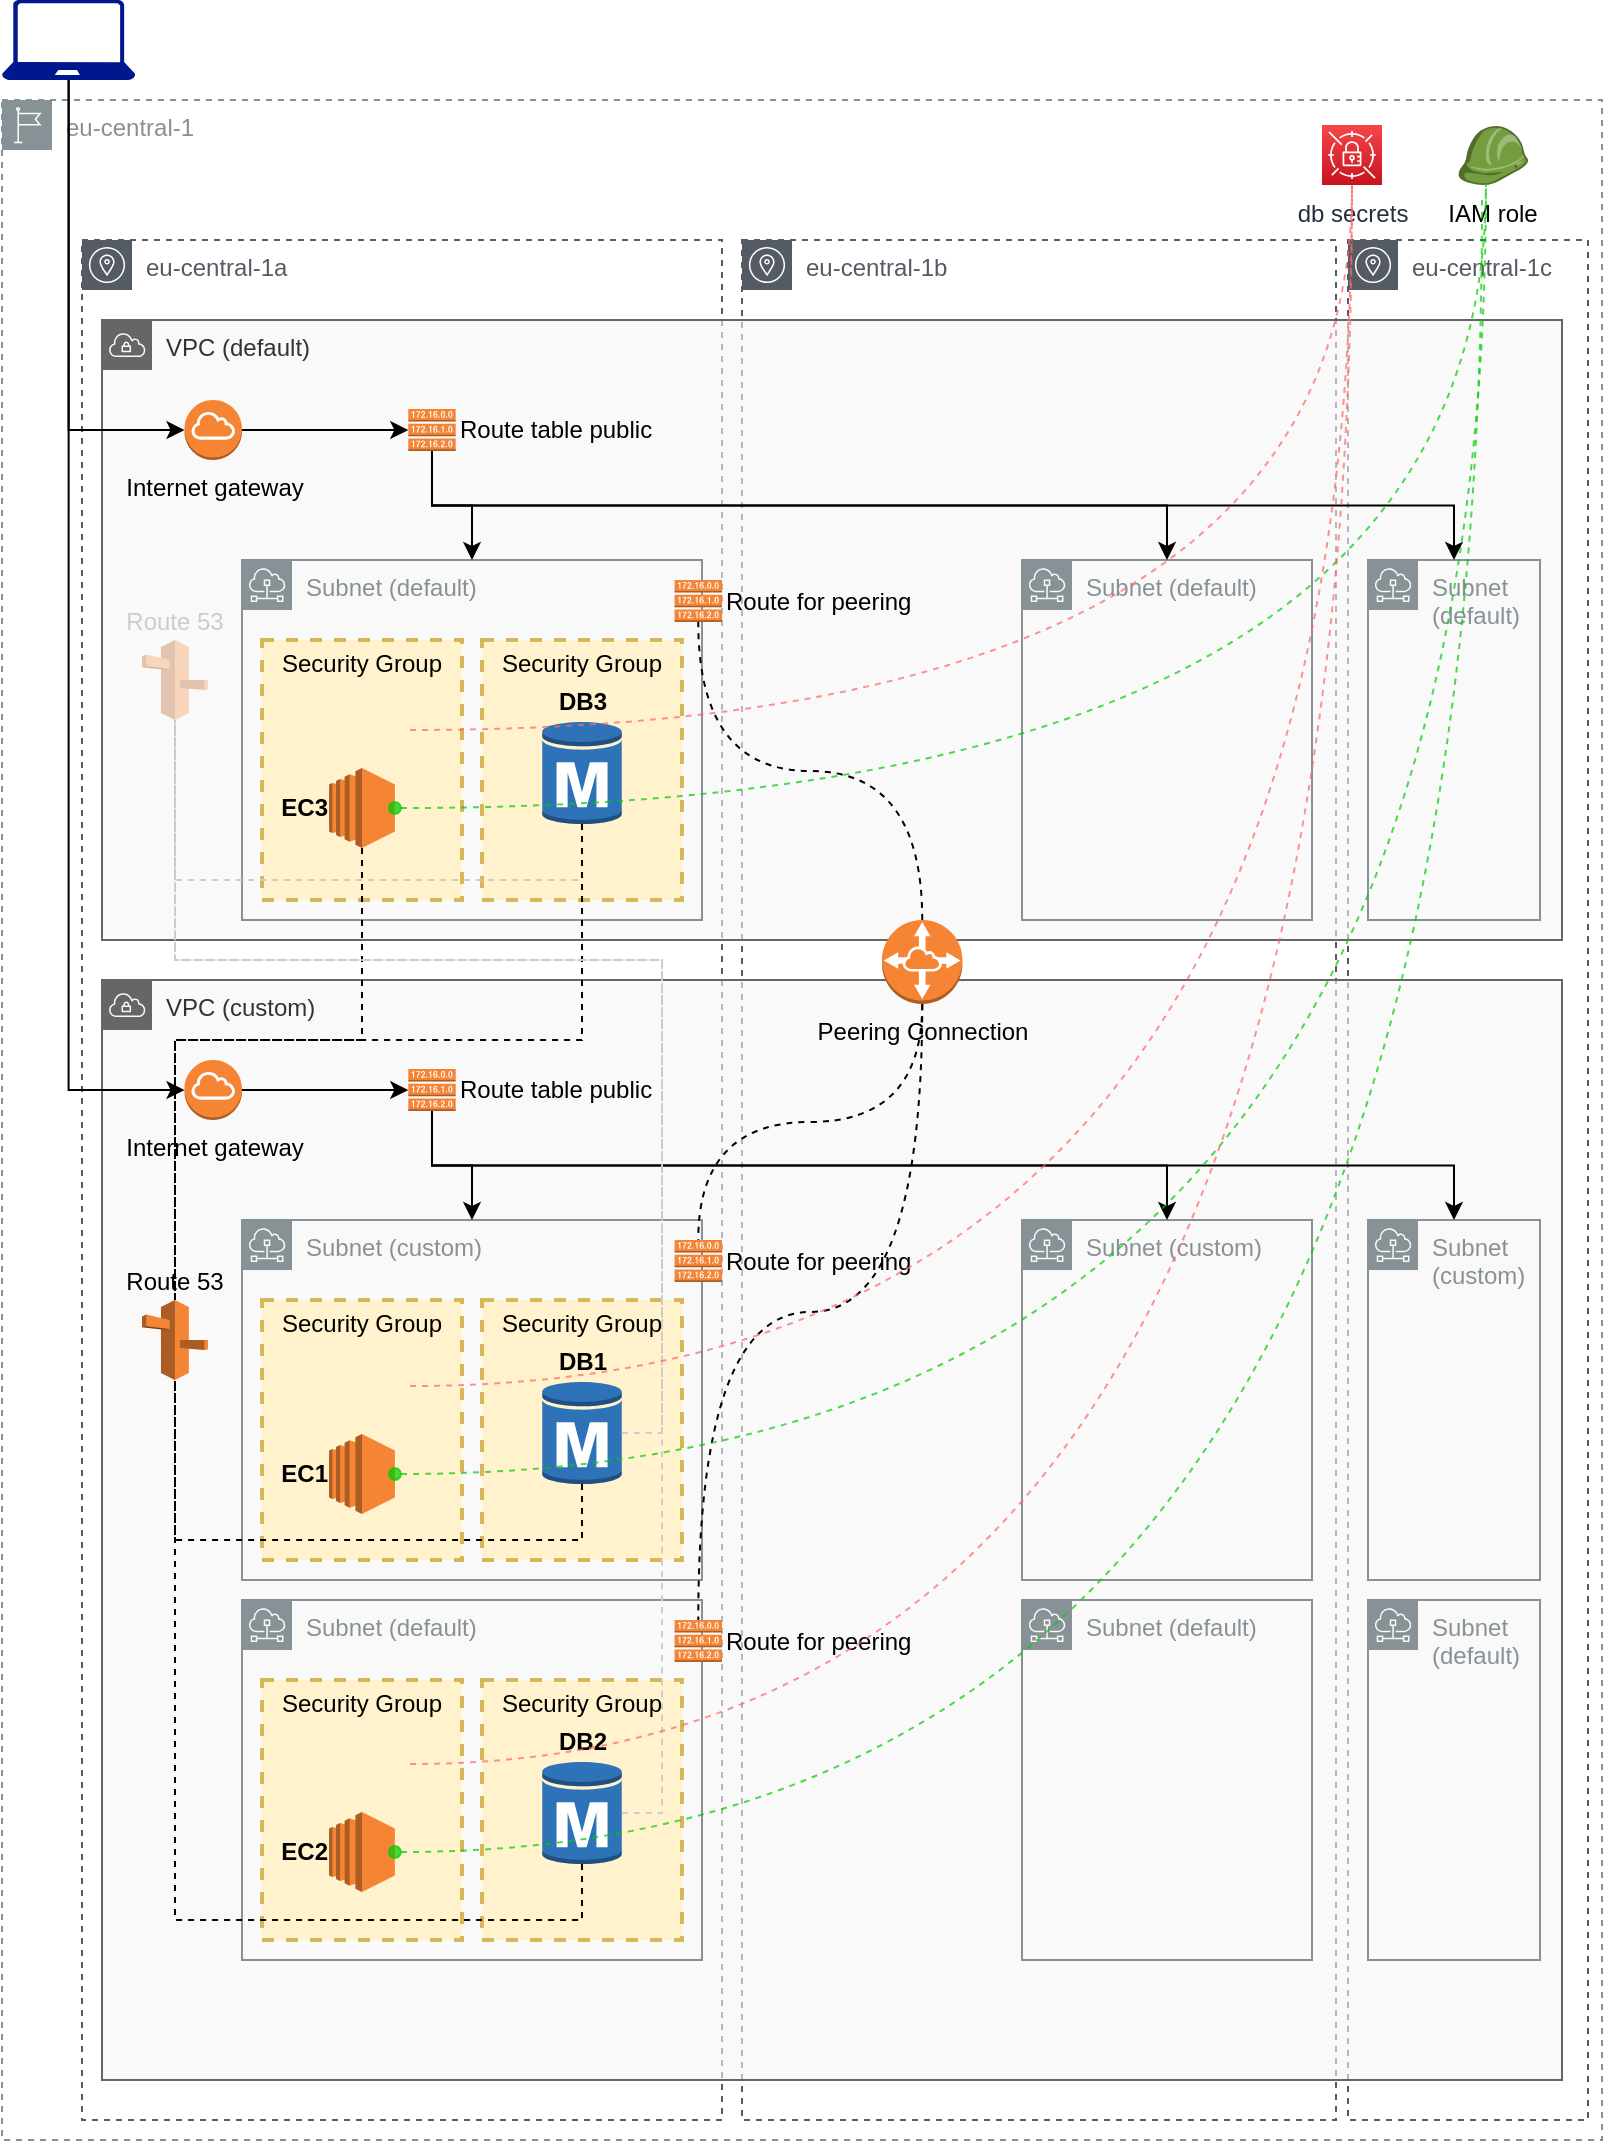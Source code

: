 <mxfile version="13.9.9" type="github">
  <diagram id="UUgaOf1F6qNWSPvY_eEi" name="Page-1">
    <mxGraphModel dx="946" dy="662" grid="1" gridSize="10" guides="1" tooltips="1" connect="1" arrows="1" fold="1" page="1" pageScale="1" pageWidth="827" pageHeight="1169" math="0" shadow="0">
      <root>
        <mxCell id="0" />
        <mxCell id="1" parent="0" />
        <mxCell id="LLyH-jrI4SZby10niK_6-6" value="eu-central-1" style="outlineConnect=0;gradientColor=none;html=1;whiteSpace=wrap;fontSize=12;fontStyle=0;shape=mxgraph.aws4.group;grIcon=mxgraph.aws4.group_region;strokeColor=#879196;fillColor=none;verticalAlign=top;align=left;spacingLeft=30;fontColor=#879196;dashed=1;" parent="1" vertex="1">
          <mxGeometry x="10" y="60" width="800" height="1020" as="geometry" />
        </mxCell>
        <mxCell id="LLyH-jrI4SZby10niK_6-10" value="eu-central-1a" style="outlineConnect=0;gradientColor=none;html=1;whiteSpace=wrap;fontSize=12;fontStyle=0;shape=mxgraph.aws4.group;grIcon=mxgraph.aws4.group_availability_zone;strokeColor=#545B64;fillColor=none;verticalAlign=top;align=left;spacingLeft=30;fontColor=#545B64;dashed=1;" parent="1" vertex="1">
          <mxGeometry x="50" y="130" width="320" height="940" as="geometry" />
        </mxCell>
        <mxCell id="LLyH-jrI4SZby10niK_6-7" value="eu-central-1c" style="outlineConnect=0;gradientColor=none;html=1;whiteSpace=wrap;fontSize=12;fontStyle=0;shape=mxgraph.aws4.group;grIcon=mxgraph.aws4.group_availability_zone;strokeColor=#545B64;fillColor=none;verticalAlign=top;align=left;spacingLeft=30;fontColor=#545B64;dashed=1;" parent="1" vertex="1">
          <mxGeometry x="683" y="130" width="120" height="940" as="geometry" />
        </mxCell>
        <mxCell id="LLyH-jrI4SZby10niK_6-9" value="eu-central-1b" style="outlineConnect=0;gradientColor=none;html=1;whiteSpace=wrap;fontSize=12;fontStyle=0;shape=mxgraph.aws4.group;grIcon=mxgraph.aws4.group_availability_zone;strokeColor=#545B64;fillColor=none;verticalAlign=top;align=left;spacingLeft=30;fontColor=#545B64;dashed=1;" parent="1" vertex="1">
          <mxGeometry x="380" y="130" width="297" height="940" as="geometry" />
        </mxCell>
        <mxCell id="LLyH-jrI4SZby10niK_6-5" value="VPC (default)" style="outlineConnect=0;html=1;whiteSpace=wrap;fontSize=12;fontStyle=0;shape=mxgraph.aws4.group;grIcon=mxgraph.aws4.group_vpc;strokeColor=#666666;fillColor=#f5f5f5;verticalAlign=top;align=left;spacingLeft=30;dashed=0;fillOpacity=60;fontColor=#333333;" parent="1" vertex="1">
          <mxGeometry x="60" y="170" width="730" height="310" as="geometry" />
        </mxCell>
        <mxCell id="LLyH-jrI4SZby10niK_6-4" value="Subnet (default)" style="outlineConnect=0;gradientColor=none;html=1;whiteSpace=wrap;fontSize=12;fontStyle=0;shape=mxgraph.aws4.group;grIcon=mxgraph.aws4.group_subnet;strokeColor=#879196;fillColor=none;verticalAlign=top;align=left;spacingLeft=30;fontColor=#879196;dashed=0;" parent="1" vertex="1">
          <mxGeometry x="130" y="290" width="230" height="180" as="geometry" />
        </mxCell>
        <mxCell id="LLyH-jrI4SZby10niK_6-3" value="Security Group" style="fontStyle=0;verticalAlign=top;align=center;spacingTop=-2;fillColor=#fff2cc;rounded=0;whiteSpace=wrap;html=1;strokeColor=#d6b656;strokeWidth=2;dashed=1;container=1;collapsible=0;expand=0;recursiveResize=0;" parent="1" vertex="1">
          <mxGeometry x="250" y="330" width="100" height="130" as="geometry" />
        </mxCell>
        <mxCell id="LLyH-jrI4SZby10niK_6-1" value="&lt;b&gt;DB3&lt;/b&gt;" style="outlineConnect=0;dashed=0;verticalLabelPosition=top;verticalAlign=bottom;align=center;html=1;shape=mxgraph.aws3.rds_db_instance;fillColor=#2E73B8;gradientColor=none;labelPosition=center;" parent="LLyH-jrI4SZby10niK_6-3" vertex="1">
          <mxGeometry x="30.13" y="40" width="39.75" height="53" as="geometry" />
        </mxCell>
        <mxCell id="LLyH-jrI4SZby10niK_6-27" style="edgeStyle=orthogonalEdgeStyle;rounded=0;orthogonalLoop=1;jettySize=auto;html=1;exitX=1;exitY=0.5;exitDx=0;exitDy=0;exitPerimeter=0;entryX=0;entryY=0.5;entryDx=0;entryDy=0;entryPerimeter=0;" parent="1" source="LLyH-jrI4SZby10niK_6-2" target="LLyH-jrI4SZby10niK_6-19" edge="1">
          <mxGeometry relative="1" as="geometry" />
        </mxCell>
        <mxCell id="LLyH-jrI4SZby10niK_6-2" value="Internet gateway" style="outlineConnect=0;dashed=0;verticalLabelPosition=bottom;verticalAlign=top;align=center;html=1;shape=mxgraph.aws3.internet_gateway;fillColor=#F58534;gradientColor=none;labelPosition=center;" parent="1" vertex="1">
          <mxGeometry x="101.25" y="210" width="28.75" height="30" as="geometry" />
        </mxCell>
        <mxCell id="LLyH-jrI4SZby10niK_6-28" style="edgeStyle=orthogonalEdgeStyle;rounded=0;orthogonalLoop=1;jettySize=auto;html=1;exitX=0.5;exitY=1;exitDx=0;exitDy=0;exitPerimeter=0;entryX=0;entryY=0.5;entryDx=0;entryDy=0;entryPerimeter=0;" parent="1" source="LLyH-jrI4SZby10niK_6-12" target="LLyH-jrI4SZby10niK_6-2" edge="1">
          <mxGeometry relative="1" as="geometry" />
        </mxCell>
        <mxCell id="LLyH-jrI4SZby10niK_6-12" value="" style="aspect=fixed;pointerEvents=1;shadow=0;dashed=0;html=1;strokeColor=none;labelPosition=center;verticalLabelPosition=bottom;verticalAlign=top;align=center;fillColor=#00188D;shape=mxgraph.azure.laptop" parent="1" vertex="1">
          <mxGeometry x="10" y="10" width="66.66" height="40" as="geometry" />
        </mxCell>
        <mxCell id="LLyH-jrI4SZby10niK_6-15" value="Subnet (default)" style="outlineConnect=0;gradientColor=none;html=1;whiteSpace=wrap;fontSize=12;fontStyle=0;shape=mxgraph.aws4.group;grIcon=mxgraph.aws4.group_subnet;strokeColor=#879196;fillColor=none;verticalAlign=top;align=left;spacingLeft=30;fontColor=#879196;dashed=0;" parent="1" vertex="1">
          <mxGeometry x="693" y="290" width="86" height="180" as="geometry" />
        </mxCell>
        <mxCell id="LLyH-jrI4SZby10niK_6-16" value="Subnet (default)" style="outlineConnect=0;gradientColor=none;html=1;whiteSpace=wrap;fontSize=12;fontStyle=0;shape=mxgraph.aws4.group;grIcon=mxgraph.aws4.group_subnet;strokeColor=#879196;fillColor=none;verticalAlign=top;align=left;spacingLeft=30;fontColor=#879196;dashed=0;" parent="1" vertex="1">
          <mxGeometry x="520" y="290" width="145" height="180" as="geometry" />
        </mxCell>
        <mxCell id="LLyH-jrI4SZby10niK_6-23" style="edgeStyle=orthogonalEdgeStyle;rounded=0;orthogonalLoop=1;jettySize=auto;html=1;exitX=0.5;exitY=1;exitDx=0;exitDy=0;exitPerimeter=0;" parent="1" source="LLyH-jrI4SZby10niK_6-19" target="LLyH-jrI4SZby10niK_6-16" edge="1">
          <mxGeometry relative="1" as="geometry" />
        </mxCell>
        <mxCell id="LLyH-jrI4SZby10niK_6-24" style="edgeStyle=orthogonalEdgeStyle;rounded=0;orthogonalLoop=1;jettySize=auto;html=1;exitX=0.5;exitY=1;exitDx=0;exitDy=0;exitPerimeter=0;" parent="1" source="LLyH-jrI4SZby10niK_6-19" target="LLyH-jrI4SZby10niK_6-4" edge="1">
          <mxGeometry relative="1" as="geometry" />
        </mxCell>
        <mxCell id="LLyH-jrI4SZby10niK_6-25" style="edgeStyle=orthogonalEdgeStyle;rounded=0;orthogonalLoop=1;jettySize=auto;html=1;exitX=0.5;exitY=1;exitDx=0;exitDy=0;exitPerimeter=0;" parent="1" source="LLyH-jrI4SZby10niK_6-19" target="LLyH-jrI4SZby10niK_6-15" edge="1">
          <mxGeometry relative="1" as="geometry" />
        </mxCell>
        <mxCell id="LLyH-jrI4SZby10niK_6-19" value="Route table public" style="outlineConnect=0;dashed=0;verticalLabelPosition=middle;verticalAlign=middle;align=left;html=1;shape=mxgraph.aws3.route_table;fillColor=#F58536;gradientColor=none;labelPosition=right;" parent="1" vertex="1">
          <mxGeometry x="213.14" y="214.5" width="23.71" height="21" as="geometry" />
        </mxCell>
        <mxCell id="Gg3K2ls2yGk3OWGE8Ab6-1" value="Security Group" style="fontStyle=0;verticalAlign=top;align=center;spacingTop=-2;fillColor=#fff2cc;rounded=0;whiteSpace=wrap;html=1;strokeColor=#d6b656;strokeWidth=2;dashed=1;container=1;collapsible=0;expand=0;recursiveResize=0;" parent="1" vertex="1">
          <mxGeometry x="140" y="330" width="100" height="130" as="geometry" />
        </mxCell>
        <mxCell id="Gg3K2ls2yGk3OWGE8Ab6-4" value="&lt;b&gt;EC3&lt;/b&gt;" style="outlineConnect=0;dashed=0;verticalLabelPosition=middle;verticalAlign=middle;align=right;html=1;shape=mxgraph.aws3.ec2;fillColor=#F58534;gradientColor=none;labelPosition=left;" parent="Gg3K2ls2yGk3OWGE8Ab6-1" vertex="1">
          <mxGeometry x="33.55" y="64" width="32.9" height="40" as="geometry" />
        </mxCell>
        <mxCell id="paXODEU10Lux1fWIncTx-1" value="" style="shape=image;html=1;verticalAlign=top;verticalLabelPosition=bottom;labelBackgroundColor=#ffffff;imageAspect=0;aspect=fixed;image=https://cdn2.iconfinder.com/data/icons/nodejs-1/128/nodejs-128.png" parent="Gg3K2ls2yGk3OWGE8Ab6-1" vertex="1">
          <mxGeometry x="26" y="21" width="48" height="48" as="geometry" />
        </mxCell>
        <mxCell id="Gg3K2ls2yGk3OWGE8Ab6-3" value="Route 53" style="outlineConnect=0;dashed=0;verticalLabelPosition=top;verticalAlign=bottom;align=center;html=1;shape=mxgraph.aws3.route_53;gradientColor=none;labelPosition=center;fillColor=#F58536;fillOpacity=30;fontColor=#CCCCCC;" parent="1" vertex="1">
          <mxGeometry x="80.0" y="330" width="32.98" height="40" as="geometry" />
        </mxCell>
        <mxCell id="WJ81USQerfGTGFu2v-6j-1" value="IAM role" style="outlineConnect=0;dashed=0;verticalLabelPosition=bottom;verticalAlign=top;align=center;html=1;shape=mxgraph.aws3.role;fillColor=#759C3E;gradientColor=none;" parent="1" vertex="1">
          <mxGeometry x="737.93" y="73" width="35.07" height="29.5" as="geometry" />
        </mxCell>
        <mxCell id="WJ81USQerfGTGFu2v-6j-2" style="edgeStyle=orthogonalEdgeStyle;rounded=0;orthogonalLoop=1;jettySize=auto;html=1;exitX=1;exitY=0.5;exitDx=0;exitDy=0;exitPerimeter=0;entryX=0.4;entryY=1;entryDx=0;entryDy=0;entryPerimeter=0;endArrow=none;endFill=0;curved=1;dashed=1;strokeColor=#00CC00;startArrow=oval;startFill=1;fillOpacity=70;strokeOpacity=70;" parent="1" source="Gg3K2ls2yGk3OWGE8Ab6-4" target="WJ81USQerfGTGFu2v-6j-1" edge="1">
          <mxGeometry relative="1" as="geometry">
            <mxPoint x="161.45" y="430" as="sourcePoint" />
            <mxPoint x="442.49" y="240" as="targetPoint" />
          </mxGeometry>
        </mxCell>
        <mxCell id="WJ81USQerfGTGFu2v-6j-3" value="db secrets" style="outlineConnect=0;fontColor=#232F3E;gradientColor=#F54749;gradientDirection=north;fillColor=#C7131F;strokeColor=#ffffff;dashed=0;verticalLabelPosition=bottom;verticalAlign=top;align=center;html=1;fontSize=12;fontStyle=0;aspect=fixed;shape=mxgraph.aws4.resourceIcon;resIcon=mxgraph.aws4.secrets_manager;" parent="1" vertex="1">
          <mxGeometry x="670" y="72.5" width="30" height="30" as="geometry" />
        </mxCell>
        <mxCell id="WJ81USQerfGTGFu2v-6j-4" style="edgeStyle=orthogonalEdgeStyle;rounded=0;orthogonalLoop=1;jettySize=auto;html=1;endArrow=none;endFill=0;curved=1;dashed=1;strokeColor=#FF6666;fillOpacity=70;strokeOpacity=70;" parent="1" source="paXODEU10Lux1fWIncTx-1" target="WJ81USQerfGTGFu2v-6j-3" edge="1">
          <mxGeometry relative="1" as="geometry">
            <mxPoint x="161.45" y="430" as="sourcePoint" />
            <mxPoint x="442.49" y="240" as="targetPoint" />
          </mxGeometry>
        </mxCell>
        <mxCell id="yWaF0EVfS8lJIimLc3lU-22" style="edgeStyle=orthogonalEdgeStyle;rounded=0;orthogonalLoop=1;jettySize=auto;html=1;entryX=0.5;entryY=1;entryDx=0;entryDy=0;entryPerimeter=0;endArrow=none;endFill=0;dashed=1;exitX=0.5;exitY=0.98;exitDx=0;exitDy=0;exitPerimeter=0;strokeColor=#CCCCCC;" edge="1" parent="1" source="LLyH-jrI4SZby10niK_6-1" target="Gg3K2ls2yGk3OWGE8Ab6-3">
          <mxGeometry relative="1" as="geometry">
            <mxPoint x="218.55" y="430" as="sourcePoint" />
            <mxPoint x="106.49" y="380" as="targetPoint" />
            <Array as="points">
              <mxPoint x="300" y="450" />
              <mxPoint x="97" y="450" />
            </Array>
          </mxGeometry>
        </mxCell>
        <mxCell id="yWaF0EVfS8lJIimLc3lU-23" value="VPC (custom)" style="outlineConnect=0;html=1;whiteSpace=wrap;fontSize=12;fontStyle=0;shape=mxgraph.aws4.group;grIcon=mxgraph.aws4.group_vpc;strokeColor=#666666;fillColor=#f5f5f5;verticalAlign=top;align=left;spacingLeft=30;dashed=0;fillOpacity=60;fontColor=#333333;" vertex="1" parent="1">
          <mxGeometry x="60" y="500" width="730" height="550" as="geometry" />
        </mxCell>
        <mxCell id="yWaF0EVfS8lJIimLc3lU-24" value="Subnet (custom)" style="outlineConnect=0;gradientColor=none;html=1;whiteSpace=wrap;fontSize=12;fontStyle=0;shape=mxgraph.aws4.group;grIcon=mxgraph.aws4.group_subnet;strokeColor=#879196;fillColor=none;verticalAlign=top;align=left;spacingLeft=30;fontColor=#879196;dashed=0;" vertex="1" parent="1">
          <mxGeometry x="130" y="620" width="230" height="180" as="geometry" />
        </mxCell>
        <mxCell id="yWaF0EVfS8lJIimLc3lU-25" value="Security Group" style="fontStyle=0;verticalAlign=top;align=center;spacingTop=-2;fillColor=#fff2cc;rounded=0;whiteSpace=wrap;html=1;strokeColor=#d6b656;strokeWidth=2;dashed=1;container=1;collapsible=0;expand=0;recursiveResize=0;" vertex="1" parent="1">
          <mxGeometry x="250" y="660" width="100" height="130" as="geometry" />
        </mxCell>
        <mxCell id="yWaF0EVfS8lJIimLc3lU-26" value="&lt;b&gt;DB1&lt;/b&gt;" style="outlineConnect=0;dashed=0;verticalLabelPosition=top;verticalAlign=bottom;align=center;html=1;shape=mxgraph.aws3.rds_db_instance;fillColor=#2E73B8;gradientColor=none;labelPosition=center;" vertex="1" parent="yWaF0EVfS8lJIimLc3lU-25">
          <mxGeometry x="30.13" y="40" width="39.75" height="53" as="geometry" />
        </mxCell>
        <mxCell id="yWaF0EVfS8lJIimLc3lU-27" style="edgeStyle=orthogonalEdgeStyle;rounded=0;orthogonalLoop=1;jettySize=auto;html=1;exitX=1;exitY=0.5;exitDx=0;exitDy=0;exitPerimeter=0;entryX=0;entryY=0.5;entryDx=0;entryDy=0;entryPerimeter=0;" edge="1" parent="1" source="yWaF0EVfS8lJIimLc3lU-28" target="yWaF0EVfS8lJIimLc3lU-34">
          <mxGeometry relative="1" as="geometry" />
        </mxCell>
        <mxCell id="yWaF0EVfS8lJIimLc3lU-28" value="Internet gateway" style="outlineConnect=0;dashed=0;verticalLabelPosition=bottom;verticalAlign=top;align=center;html=1;shape=mxgraph.aws3.internet_gateway;fillColor=#F58534;gradientColor=none;labelPosition=center;" vertex="1" parent="1">
          <mxGeometry x="101.25" y="540" width="28.75" height="30" as="geometry" />
        </mxCell>
        <mxCell id="yWaF0EVfS8lJIimLc3lU-29" value="Subnet (custom)" style="outlineConnect=0;gradientColor=none;html=1;whiteSpace=wrap;fontSize=12;fontStyle=0;shape=mxgraph.aws4.group;grIcon=mxgraph.aws4.group_subnet;strokeColor=#879196;fillColor=none;verticalAlign=top;align=left;spacingLeft=30;fontColor=#879196;dashed=0;" vertex="1" parent="1">
          <mxGeometry x="693" y="620" width="86" height="180" as="geometry" />
        </mxCell>
        <mxCell id="yWaF0EVfS8lJIimLc3lU-30" value="Subnet (custom)" style="outlineConnect=0;gradientColor=none;html=1;whiteSpace=wrap;fontSize=12;fontStyle=0;shape=mxgraph.aws4.group;grIcon=mxgraph.aws4.group_subnet;strokeColor=#879196;fillColor=none;verticalAlign=top;align=left;spacingLeft=30;fontColor=#879196;dashed=0;" vertex="1" parent="1">
          <mxGeometry x="520" y="620" width="145" height="180" as="geometry" />
        </mxCell>
        <mxCell id="yWaF0EVfS8lJIimLc3lU-31" style="edgeStyle=orthogonalEdgeStyle;rounded=0;orthogonalLoop=1;jettySize=auto;html=1;exitX=0.5;exitY=1;exitDx=0;exitDy=0;exitPerimeter=0;" edge="1" parent="1" source="yWaF0EVfS8lJIimLc3lU-34" target="yWaF0EVfS8lJIimLc3lU-30">
          <mxGeometry relative="1" as="geometry" />
        </mxCell>
        <mxCell id="yWaF0EVfS8lJIimLc3lU-32" style="edgeStyle=orthogonalEdgeStyle;rounded=0;orthogonalLoop=1;jettySize=auto;html=1;exitX=0.5;exitY=1;exitDx=0;exitDy=0;exitPerimeter=0;" edge="1" parent="1" source="yWaF0EVfS8lJIimLc3lU-34" target="yWaF0EVfS8lJIimLc3lU-24">
          <mxGeometry relative="1" as="geometry" />
        </mxCell>
        <mxCell id="yWaF0EVfS8lJIimLc3lU-33" style="edgeStyle=orthogonalEdgeStyle;rounded=0;orthogonalLoop=1;jettySize=auto;html=1;exitX=0.5;exitY=1;exitDx=0;exitDy=0;exitPerimeter=0;" edge="1" parent="1" source="yWaF0EVfS8lJIimLc3lU-34" target="yWaF0EVfS8lJIimLc3lU-29">
          <mxGeometry relative="1" as="geometry" />
        </mxCell>
        <mxCell id="yWaF0EVfS8lJIimLc3lU-34" value="Route table public" style="outlineConnect=0;dashed=0;verticalLabelPosition=middle;verticalAlign=middle;align=left;html=1;shape=mxgraph.aws3.route_table;fillColor=#F58536;gradientColor=none;labelPosition=right;" vertex="1" parent="1">
          <mxGeometry x="213.14" y="544.5" width="23.71" height="21" as="geometry" />
        </mxCell>
        <mxCell id="yWaF0EVfS8lJIimLc3lU-35" value="Security Group" style="fontStyle=0;verticalAlign=top;align=center;spacingTop=-2;fillColor=#fff2cc;rounded=0;whiteSpace=wrap;html=1;strokeColor=#d6b656;strokeWidth=2;dashed=1;container=1;collapsible=0;expand=0;recursiveResize=0;" vertex="1" parent="1">
          <mxGeometry x="140" y="660" width="100" height="130" as="geometry" />
        </mxCell>
        <mxCell id="yWaF0EVfS8lJIimLc3lU-36" value="&lt;b&gt;EC1&lt;/b&gt;" style="outlineConnect=0;dashed=0;verticalLabelPosition=middle;verticalAlign=middle;align=right;html=1;shape=mxgraph.aws3.ec2;fillColor=#F58534;gradientColor=none;labelPosition=left;" vertex="1" parent="yWaF0EVfS8lJIimLc3lU-35">
          <mxGeometry x="33.55" y="67" width="32.9" height="40" as="geometry" />
        </mxCell>
        <mxCell id="yWaF0EVfS8lJIimLc3lU-37" value="" style="shape=image;html=1;verticalAlign=top;verticalLabelPosition=bottom;labelBackgroundColor=#ffffff;imageAspect=0;aspect=fixed;image=https://cdn2.iconfinder.com/data/icons/nodejs-1/128/nodejs-128.png" vertex="1" parent="yWaF0EVfS8lJIimLc3lU-35">
          <mxGeometry x="26" y="19" width="48" height="48" as="geometry" />
        </mxCell>
        <mxCell id="yWaF0EVfS8lJIimLc3lU-38" value="Route 53" style="outlineConnect=0;dashed=0;verticalLabelPosition=top;verticalAlign=bottom;align=center;html=1;shape=mxgraph.aws3.route_53;fillColor=#F58536;gradientColor=none;labelPosition=center;" vertex="1" parent="1">
          <mxGeometry x="80.0" y="660" width="32.98" height="40" as="geometry" />
        </mxCell>
        <mxCell id="yWaF0EVfS8lJIimLc3lU-40" style="edgeStyle=orthogonalEdgeStyle;rounded=0;orthogonalLoop=1;jettySize=auto;html=1;entryX=0.5;entryY=1;entryDx=0;entryDy=0;entryPerimeter=0;endArrow=none;endFill=0;dashed=1;exitX=0.5;exitY=0.98;exitDx=0;exitDy=0;exitPerimeter=0;" edge="1" parent="1" source="yWaF0EVfS8lJIimLc3lU-26" target="yWaF0EVfS8lJIimLc3lU-38">
          <mxGeometry relative="1" as="geometry">
            <mxPoint x="218.55" y="760" as="sourcePoint" />
            <mxPoint x="106.49" y="710" as="targetPoint" />
            <Array as="points">
              <mxPoint x="300" y="780" />
              <mxPoint x="97" y="780" />
            </Array>
          </mxGeometry>
        </mxCell>
        <mxCell id="yWaF0EVfS8lJIimLc3lU-46" value="Subnet (default)" style="outlineConnect=0;gradientColor=none;html=1;whiteSpace=wrap;fontSize=12;fontStyle=0;shape=mxgraph.aws4.group;grIcon=mxgraph.aws4.group_subnet;strokeColor=#879196;fillColor=none;verticalAlign=top;align=left;spacingLeft=30;fontColor=#879196;dashed=0;" vertex="1" parent="1">
          <mxGeometry x="130" y="810" width="230" height="180" as="geometry" />
        </mxCell>
        <mxCell id="yWaF0EVfS8lJIimLc3lU-47" value="Security Group" style="fontStyle=0;verticalAlign=top;align=center;spacingTop=-2;fillColor=#fff2cc;rounded=0;whiteSpace=wrap;html=1;strokeColor=#d6b656;strokeWidth=2;dashed=1;container=1;collapsible=0;expand=0;recursiveResize=0;" vertex="1" parent="1">
          <mxGeometry x="250" y="850" width="100" height="130" as="geometry" />
        </mxCell>
        <mxCell id="yWaF0EVfS8lJIimLc3lU-48" value="&lt;b&gt;DB2&lt;/b&gt;" style="outlineConnect=0;dashed=0;verticalLabelPosition=top;verticalAlign=bottom;align=center;html=1;shape=mxgraph.aws3.rds_db_instance;fillColor=#2E73B8;gradientColor=none;labelPosition=center;" vertex="1" parent="yWaF0EVfS8lJIimLc3lU-47">
          <mxGeometry x="30.13" y="40" width="39.75" height="53" as="geometry" />
        </mxCell>
        <mxCell id="yWaF0EVfS8lJIimLc3lU-49" value="Subnet (default)" style="outlineConnect=0;gradientColor=none;html=1;whiteSpace=wrap;fontSize=12;fontStyle=0;shape=mxgraph.aws4.group;grIcon=mxgraph.aws4.group_subnet;strokeColor=#879196;fillColor=none;verticalAlign=top;align=left;spacingLeft=30;fontColor=#879196;dashed=0;" vertex="1" parent="1">
          <mxGeometry x="693" y="810" width="86" height="180" as="geometry" />
        </mxCell>
        <mxCell id="yWaF0EVfS8lJIimLc3lU-50" value="Subnet (default)" style="outlineConnect=0;gradientColor=none;html=1;whiteSpace=wrap;fontSize=12;fontStyle=0;shape=mxgraph.aws4.group;grIcon=mxgraph.aws4.group_subnet;strokeColor=#879196;fillColor=none;verticalAlign=top;align=left;spacingLeft=30;fontColor=#879196;dashed=0;" vertex="1" parent="1">
          <mxGeometry x="520" y="810" width="145" height="180" as="geometry" />
        </mxCell>
        <mxCell id="yWaF0EVfS8lJIimLc3lU-51" value="Security Group" style="fontStyle=0;verticalAlign=top;align=center;spacingTop=-2;fillColor=#fff2cc;rounded=0;whiteSpace=wrap;html=1;strokeColor=#d6b656;strokeWidth=2;dashed=1;container=1;collapsible=0;expand=0;recursiveResize=0;" vertex="1" parent="1">
          <mxGeometry x="140" y="850" width="100" height="130" as="geometry" />
        </mxCell>
        <mxCell id="yWaF0EVfS8lJIimLc3lU-52" value="&lt;b&gt;EC2&lt;/b&gt;" style="outlineConnect=0;dashed=0;verticalLabelPosition=middle;verticalAlign=middle;align=right;html=1;shape=mxgraph.aws3.ec2;fillColor=#F58534;gradientColor=none;labelPosition=left;" vertex="1" parent="yWaF0EVfS8lJIimLc3lU-51">
          <mxGeometry x="33.55" y="66" width="32.9" height="40" as="geometry" />
        </mxCell>
        <mxCell id="yWaF0EVfS8lJIimLc3lU-53" value="" style="shape=image;html=1;verticalAlign=top;verticalLabelPosition=bottom;labelBackgroundColor=#ffffff;imageAspect=0;aspect=fixed;image=https://cdn2.iconfinder.com/data/icons/nodejs-1/128/nodejs-128.png" vertex="1" parent="yWaF0EVfS8lJIimLc3lU-51">
          <mxGeometry x="26" y="18" width="48" height="48" as="geometry" />
        </mxCell>
        <mxCell id="yWaF0EVfS8lJIimLc3lU-55" style="edgeStyle=orthogonalEdgeStyle;rounded=0;orthogonalLoop=1;jettySize=auto;html=1;exitX=0.5;exitY=0.98;exitDx=0;exitDy=0;exitPerimeter=0;entryX=0.5;entryY=1;entryDx=0;entryDy=0;entryPerimeter=0;endArrow=none;endFill=0;dashed=1;" edge="1" parent="1" source="yWaF0EVfS8lJIimLc3lU-48" target="yWaF0EVfS8lJIimLc3lU-38">
          <mxGeometry relative="1" as="geometry">
            <mxPoint x="183.55" y="949" as="sourcePoint" />
            <mxPoint x="106.49" y="710" as="targetPoint" />
            <Array as="points">
              <mxPoint x="300" y="970" />
              <mxPoint x="97" y="970" />
            </Array>
          </mxGeometry>
        </mxCell>
        <mxCell id="yWaF0EVfS8lJIimLc3lU-56" style="edgeStyle=orthogonalEdgeStyle;rounded=0;orthogonalLoop=1;jettySize=auto;html=1;exitX=0.5;exitY=1;exitDx=0;exitDy=0;exitPerimeter=0;entryX=0.5;entryY=0;entryDx=0;entryDy=0;entryPerimeter=0;endArrow=none;endFill=0;dashed=1;" edge="1" parent="1" source="Gg3K2ls2yGk3OWGE8Ab6-4" target="yWaF0EVfS8lJIimLc3lU-38">
          <mxGeometry relative="1" as="geometry">
            <mxPoint x="183.55" y="759" as="sourcePoint" />
            <mxPoint x="106.49" y="710" as="targetPoint" />
            <Array as="points">
              <mxPoint x="190" y="530" />
              <mxPoint x="97" y="530" />
            </Array>
          </mxGeometry>
        </mxCell>
        <mxCell id="yWaF0EVfS8lJIimLc3lU-57" style="edgeStyle=orthogonalEdgeStyle;rounded=0;orthogonalLoop=1;jettySize=auto;html=1;exitX=0.5;exitY=0.98;exitDx=0;exitDy=0;exitPerimeter=0;endArrow=none;endFill=0;dashed=1;entryX=0.5;entryY=0;entryDx=0;entryDy=0;entryPerimeter=0;" edge="1" parent="1" source="LLyH-jrI4SZby10niK_6-1" target="yWaF0EVfS8lJIimLc3lU-38">
          <mxGeometry relative="1" as="geometry">
            <mxPoint x="200" y="449" as="sourcePoint" />
            <mxPoint x="100" y="660" as="targetPoint" />
            <Array as="points">
              <mxPoint x="300" y="530" />
              <mxPoint x="97" y="530" />
            </Array>
          </mxGeometry>
        </mxCell>
        <mxCell id="yWaF0EVfS8lJIimLc3lU-58" style="edgeStyle=orthogonalEdgeStyle;rounded=0;orthogonalLoop=1;jettySize=auto;html=1;exitX=0.5;exitY=1;exitDx=0;exitDy=0;exitPerimeter=0;entryX=0;entryY=0.5;entryDx=0;entryDy=0;entryPerimeter=0;" edge="1" parent="1" source="LLyH-jrI4SZby10niK_6-12" target="yWaF0EVfS8lJIimLc3lU-28">
          <mxGeometry relative="1" as="geometry">
            <mxPoint x="53.33" y="60" as="sourcePoint" />
            <mxPoint x="111.25" y="235" as="targetPoint" />
          </mxGeometry>
        </mxCell>
        <mxCell id="yWaF0EVfS8lJIimLc3lU-60" style="edgeStyle=orthogonalEdgeStyle;rounded=0;orthogonalLoop=1;jettySize=auto;html=1;entryX=0.5;entryY=1;entryDx=0;entryDy=0;entryPerimeter=0;endArrow=none;endFill=0;dashed=1;exitX=1;exitY=0.5;exitDx=0;exitDy=0;exitPerimeter=0;strokeColor=#CCCCCC;" edge="1" parent="1" source="yWaF0EVfS8lJIimLc3lU-26" target="Gg3K2ls2yGk3OWGE8Ab6-3">
          <mxGeometry relative="1" as="geometry">
            <mxPoint x="310.005" y="431.94" as="sourcePoint" />
            <mxPoint x="106.49" y="380" as="targetPoint" />
            <Array as="points">
              <mxPoint x="340" y="727" />
              <mxPoint x="340" y="490" />
              <mxPoint x="97" y="490" />
            </Array>
          </mxGeometry>
        </mxCell>
        <mxCell id="yWaF0EVfS8lJIimLc3lU-61" style="edgeStyle=orthogonalEdgeStyle;rounded=0;orthogonalLoop=1;jettySize=auto;html=1;entryX=0.5;entryY=1;entryDx=0;entryDy=0;entryPerimeter=0;endArrow=none;endFill=0;dashed=1;exitX=1;exitY=0.5;exitDx=0;exitDy=0;exitPerimeter=0;strokeColor=#CCCCCC;" edge="1" parent="1" source="yWaF0EVfS8lJIimLc3lU-48" target="Gg3K2ls2yGk3OWGE8Ab6-3">
          <mxGeometry relative="1" as="geometry">
            <mxPoint x="329.88" y="736.5" as="sourcePoint" />
            <mxPoint x="106.49" y="380" as="targetPoint" />
            <Array as="points">
              <mxPoint x="340" y="917" />
              <mxPoint x="340" y="490" />
              <mxPoint x="97" y="490" />
            </Array>
          </mxGeometry>
        </mxCell>
        <mxCell id="yWaF0EVfS8lJIimLc3lU-62" value="&lt;font color=&quot;#000000&quot;&gt;Peering Connection&lt;/font&gt;" style="outlineConnect=0;dashed=0;verticalLabelPosition=bottom;verticalAlign=top;align=center;html=1;shape=mxgraph.aws3.vpc_peering;fillColor=#F58534;gradientColor=none;fontColor=#CCCCCC;" vertex="1" parent="1">
          <mxGeometry x="450" y="470" width="40.25" height="42" as="geometry" />
        </mxCell>
        <mxCell id="yWaF0EVfS8lJIimLc3lU-63" value="Route for peering" style="outlineConnect=0;dashed=0;verticalLabelPosition=middle;verticalAlign=middle;align=left;html=1;shape=mxgraph.aws3.route_table;fillColor=#F58536;gradientColor=none;labelPosition=right;" vertex="1" parent="1">
          <mxGeometry x="346.29" y="300" width="23.71" height="21" as="geometry" />
        </mxCell>
        <mxCell id="yWaF0EVfS8lJIimLc3lU-64" value="Route for peering" style="outlineConnect=0;dashed=0;verticalLabelPosition=middle;verticalAlign=middle;align=left;html=1;shape=mxgraph.aws3.route_table;fillColor=#F58536;gradientColor=none;labelPosition=right;" vertex="1" parent="1">
          <mxGeometry x="346.29" y="630" width="23.71" height="21" as="geometry" />
        </mxCell>
        <mxCell id="yWaF0EVfS8lJIimLc3lU-65" value="Route for peering" style="outlineConnect=0;dashed=0;verticalLabelPosition=middle;verticalAlign=middle;align=left;html=1;shape=mxgraph.aws3.route_table;fillColor=#F58536;gradientColor=none;labelPosition=right;" vertex="1" parent="1">
          <mxGeometry x="346.29" y="820" width="23.71" height="21" as="geometry" />
        </mxCell>
        <mxCell id="yWaF0EVfS8lJIimLc3lU-66" style="edgeStyle=orthogonalEdgeStyle;rounded=0;orthogonalLoop=1;jettySize=auto;html=1;exitX=0.5;exitY=1;exitDx=0;exitDy=0;exitPerimeter=0;endArrow=none;endFill=0;dashed=1;entryX=0.5;entryY=0;entryDx=0;entryDy=0;entryPerimeter=0;curved=1;" edge="1" parent="1" source="yWaF0EVfS8lJIimLc3lU-62" target="yWaF0EVfS8lJIimLc3lU-64">
          <mxGeometry relative="1" as="geometry">
            <mxPoint x="310.005" y="431.94" as="sourcePoint" />
            <mxPoint x="106.49" y="670" as="targetPoint" />
          </mxGeometry>
        </mxCell>
        <mxCell id="yWaF0EVfS8lJIimLc3lU-67" style="edgeStyle=orthogonalEdgeStyle;rounded=0;orthogonalLoop=1;jettySize=auto;html=1;exitX=0.5;exitY=1;exitDx=0;exitDy=0;exitPerimeter=0;endArrow=none;endFill=0;dashed=1;curved=1;entryX=0.5;entryY=0;entryDx=0;entryDy=0;entryPerimeter=0;" edge="1" parent="1" source="yWaF0EVfS8lJIimLc3lU-62" target="yWaF0EVfS8lJIimLc3lU-65">
          <mxGeometry relative="1" as="geometry">
            <mxPoint x="444.125" y="520" as="sourcePoint" />
            <mxPoint x="368.145" y="640" as="targetPoint" />
          </mxGeometry>
        </mxCell>
        <mxCell id="yWaF0EVfS8lJIimLc3lU-68" style="edgeStyle=orthogonalEdgeStyle;rounded=0;orthogonalLoop=1;jettySize=auto;html=1;exitX=0.5;exitY=0;exitDx=0;exitDy=0;exitPerimeter=0;endArrow=none;endFill=0;dashed=1;curved=1;entryX=0.5;entryY=1;entryDx=0;entryDy=0;entryPerimeter=0;" edge="1" parent="1" source="yWaF0EVfS8lJIimLc3lU-62" target="yWaF0EVfS8lJIimLc3lU-63">
          <mxGeometry relative="1" as="geometry">
            <mxPoint x="444.125" y="520" as="sourcePoint" />
            <mxPoint x="368.145" y="830" as="targetPoint" />
          </mxGeometry>
        </mxCell>
        <mxCell id="yWaF0EVfS8lJIimLc3lU-69" style="edgeStyle=orthogonalEdgeStyle;rounded=0;orthogonalLoop=1;jettySize=auto;html=1;exitX=1;exitY=0.5;exitDx=0;exitDy=0;exitPerimeter=0;entryX=0.4;entryY=1;entryDx=0;entryDy=0;entryPerimeter=0;endArrow=none;endFill=0;curved=1;dashed=1;strokeColor=#00CC00;startArrow=oval;startFill=1;fillOpacity=70;strokeOpacity=70;" edge="1" parent="1" source="yWaF0EVfS8lJIimLc3lU-36" target="WJ81USQerfGTGFu2v-6j-1">
          <mxGeometry relative="1" as="geometry">
            <mxPoint x="216.45" y="424" as="sourcePoint" />
            <mxPoint x="418.958" y="112.5" as="targetPoint" />
          </mxGeometry>
        </mxCell>
        <mxCell id="yWaF0EVfS8lJIimLc3lU-70" style="edgeStyle=orthogonalEdgeStyle;rounded=0;orthogonalLoop=1;jettySize=auto;html=1;exitX=1;exitY=0.5;exitDx=0;exitDy=0;exitPerimeter=0;endArrow=none;endFill=0;curved=1;dashed=1;strokeColor=#00CC00;startArrow=oval;startFill=1;fillOpacity=70;strokeOpacity=70;" edge="1" parent="1" source="yWaF0EVfS8lJIimLc3lU-52">
          <mxGeometry relative="1" as="geometry">
            <mxPoint x="226.45" y="434" as="sourcePoint" />
            <mxPoint x="750" y="110" as="targetPoint" />
          </mxGeometry>
        </mxCell>
        <mxCell id="yWaF0EVfS8lJIimLc3lU-71" style="edgeStyle=orthogonalEdgeStyle;rounded=0;orthogonalLoop=1;jettySize=auto;html=1;endArrow=none;endFill=0;curved=1;dashed=1;strokeColor=#FF6666;fillOpacity=70;strokeOpacity=70;exitX=1;exitY=0.5;exitDx=0;exitDy=0;" edge="1" parent="1" source="yWaF0EVfS8lJIimLc3lU-37" target="WJ81USQerfGTGFu2v-6j-3">
          <mxGeometry relative="1" as="geometry">
            <mxPoint x="224" y="385" as="sourcePoint" />
            <mxPoint x="352" y="112.5" as="targetPoint" />
          </mxGeometry>
        </mxCell>
        <mxCell id="yWaF0EVfS8lJIimLc3lU-72" style="edgeStyle=orthogonalEdgeStyle;rounded=0;orthogonalLoop=1;jettySize=auto;html=1;endArrow=none;endFill=0;curved=1;dashed=1;strokeColor=#FF6666;fillOpacity=70;strokeOpacity=70;exitX=1;exitY=0.5;exitDx=0;exitDy=0;" edge="1" parent="1" source="yWaF0EVfS8lJIimLc3lU-53" target="WJ81USQerfGTGFu2v-6j-3">
          <mxGeometry relative="1" as="geometry">
            <mxPoint x="224" y="713" as="sourcePoint" />
            <mxPoint x="352" y="112.5" as="targetPoint" />
          </mxGeometry>
        </mxCell>
      </root>
    </mxGraphModel>
  </diagram>
</mxfile>
